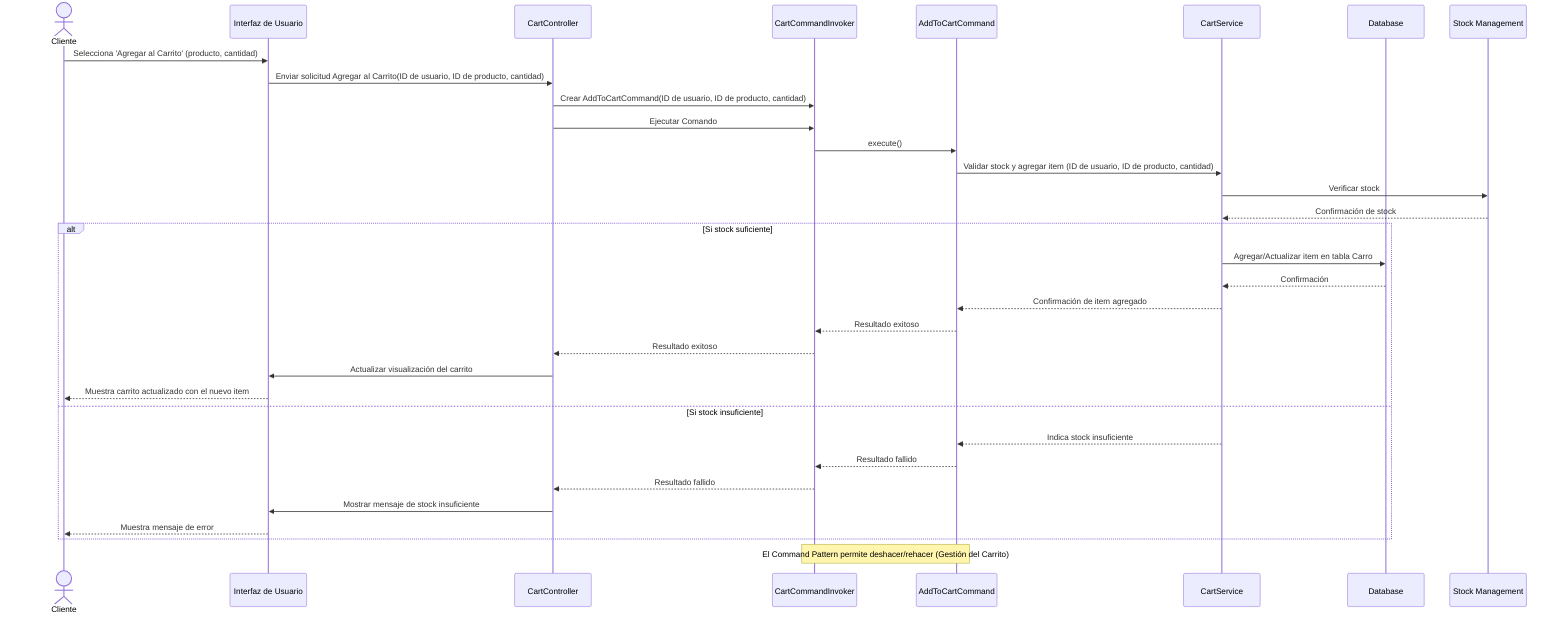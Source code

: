 sequenceDiagram
    actor Cliente
    participant UI as Interfaz de Usuario
    participant CC as CartController
    participant CI as CartCommandInvoker
    participant AC as AddToCartCommand
    participant CS as CartService
    participant DB as Database
    participant Stock as Stock Management

    Cliente->>UI: Selecciona 'Agregar al Carrito' (producto, cantidad)
    UI->>CC: Enviar solicitud Agregar al Carrito(ID de usuario, ID de producto, cantidad)
    CC->>CI: Crear AddToCartCommand(ID de usuario, ID de producto, cantidad)
    CC->>CI: Ejecutar Comando
    CI->>AC: execute()
    AC->>CS: Validar stock y agregar item (ID de usuario, ID de producto, cantidad)
    CS->>Stock: Verificar stock
    Stock-->>CS: Confirmación de stock

    alt Si stock suficiente
        CS->>DB: Agregar/Actualizar item en tabla Carro
        DB-->>CS: Confirmación
        CS-->>AC: Confirmación de item agregado
        AC-->>CI: Resultado exitoso
        CI-->>CC: Resultado exitoso
        CC->>UI: Actualizar visualización del carrito
        UI-->>Cliente: Muestra carrito actualizado con el nuevo item
    else Si stock insuficiente
        CS-->>AC: Indica stock insuficiente
        AC-->>CI: Resultado fallido
        CI-->>CC: Resultado fallido
        CC->>UI: Mostrar mensaje de stock insuficiente
        UI-->>Cliente: Muestra mensaje de error
    end

    Note over CI,AC: El Command Pattern permite deshacer/rehacer (Gestión del Carrito)